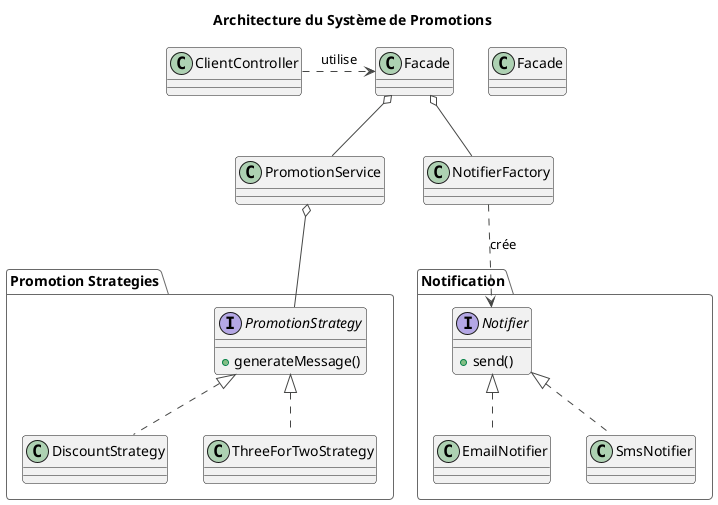 @startuml
!theme vibrant
title "Architecture du Système de Promotions"

class ClientController
class PromotionFacade as "Facade"
class PromotionService
class NotifierFactory

package "Promotion Strategies" {
interface PromotionStrategy {
+ generateMessage()
}
class DiscountStrategy implements PromotionStrategy
class ThreeForTwoStrategy implements PromotionStrategy
}

package "Notification" {
interface Notifier {
+ send()
}
class EmailNotifier implements Notifier
class SmsNotifier implements Notifier
}

' Définition des relations structurelles
ClientController .> Facade : utilise
Facade o-- PromotionService
Facade o-- NotifierFactory
PromotionService o-- PromotionStrategy
NotifierFactory ..> Notifier : crée

@enduml